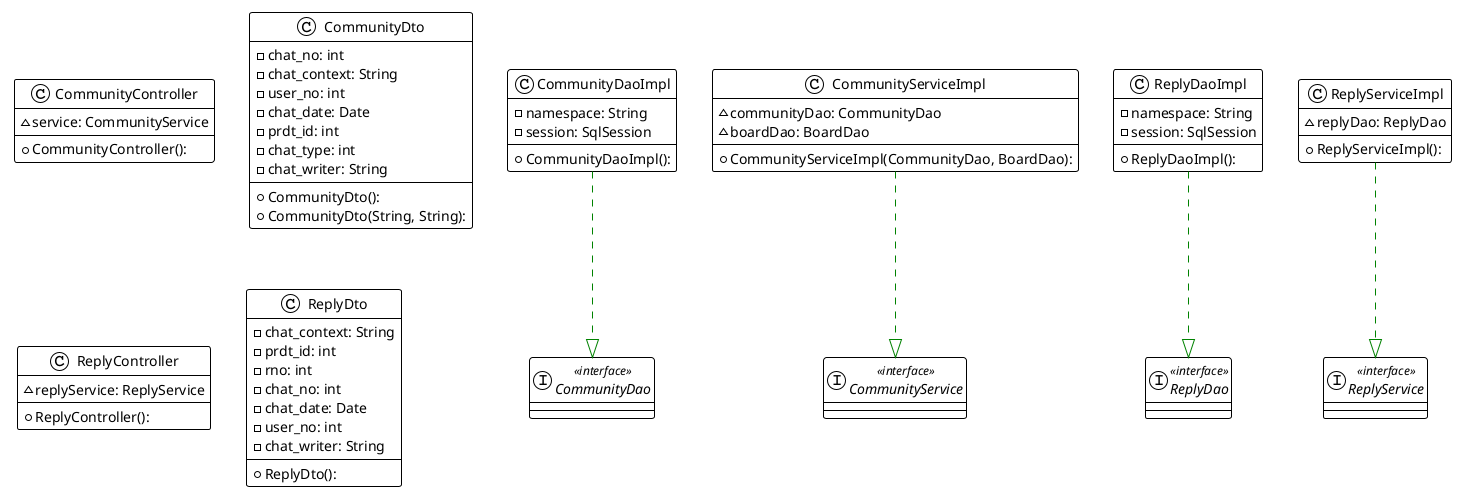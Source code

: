 @startuml

!theme plain
top to bottom direction
skinparam linetype ortho

class CommunityController {
  + CommunityController(): 
  ~ service: CommunityService
}
interface CommunityDao << interface >>
class CommunityDaoImpl {
  + CommunityDaoImpl(): 
  - namespace: String
  - session: SqlSession
}
class CommunityDto {
  + CommunityDto(): 
  + CommunityDto(String, String): 
  - chat_no: int
  - chat_context: String
  - user_no: int
  - chat_date: Date
  - prdt_id: int
  - chat_type: int
  - chat_writer: String
}
interface CommunityService << interface >>
class CommunityServiceImpl {
  + CommunityServiceImpl(CommunityDao, BoardDao): 
  ~ communityDao: CommunityDao
  ~ boardDao: BoardDao
}
class ReplyController {
  + ReplyController(): 
  ~ replyService: ReplyService
}
interface ReplyDao << interface >>
class ReplyDaoImpl {
  + ReplyDaoImpl(): 
  - namespace: String
  - session: SqlSession
}
class ReplyDto {
  + ReplyDto(): 
  - chat_context: String
  - prdt_id: int
  - rno: int
  - chat_no: int
  - chat_date: Date
  - user_no: int
  - chat_writer: String
}
interface ReplyService << interface >>
class ReplyServiceImpl {
  + ReplyServiceImpl(): 
  ~ replyDao: ReplyDao
}

CommunityDaoImpl      -[#008200,dashed]-^  CommunityDao         
CommunityServiceImpl  -[#008200,dashed]-^  CommunityService     
ReplyDaoImpl          -[#008200,dashed]-^  ReplyDao             
ReplyServiceImpl      -[#008200,dashed]-^  ReplyService         
@enduml
